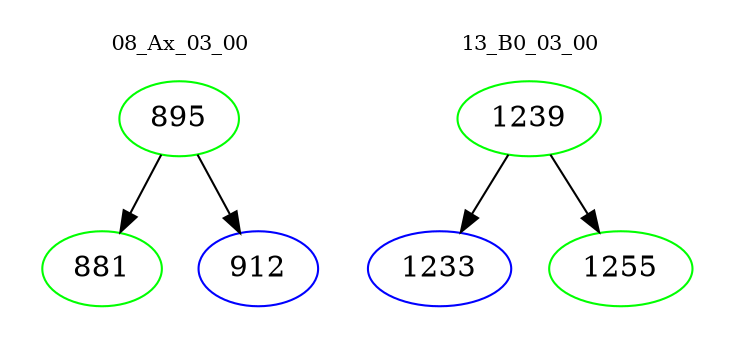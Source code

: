 digraph{
subgraph cluster_0 {
color = white
label = "08_Ax_03_00";
fontsize=10;
T0_895 [label="895", color="green"]
T0_895 -> T0_881 [color="black"]
T0_881 [label="881", color="green"]
T0_895 -> T0_912 [color="black"]
T0_912 [label="912", color="blue"]
}
subgraph cluster_1 {
color = white
label = "13_B0_03_00";
fontsize=10;
T1_1239 [label="1239", color="green"]
T1_1239 -> T1_1233 [color="black"]
T1_1233 [label="1233", color="blue"]
T1_1239 -> T1_1255 [color="black"]
T1_1255 [label="1255", color="green"]
}
}
